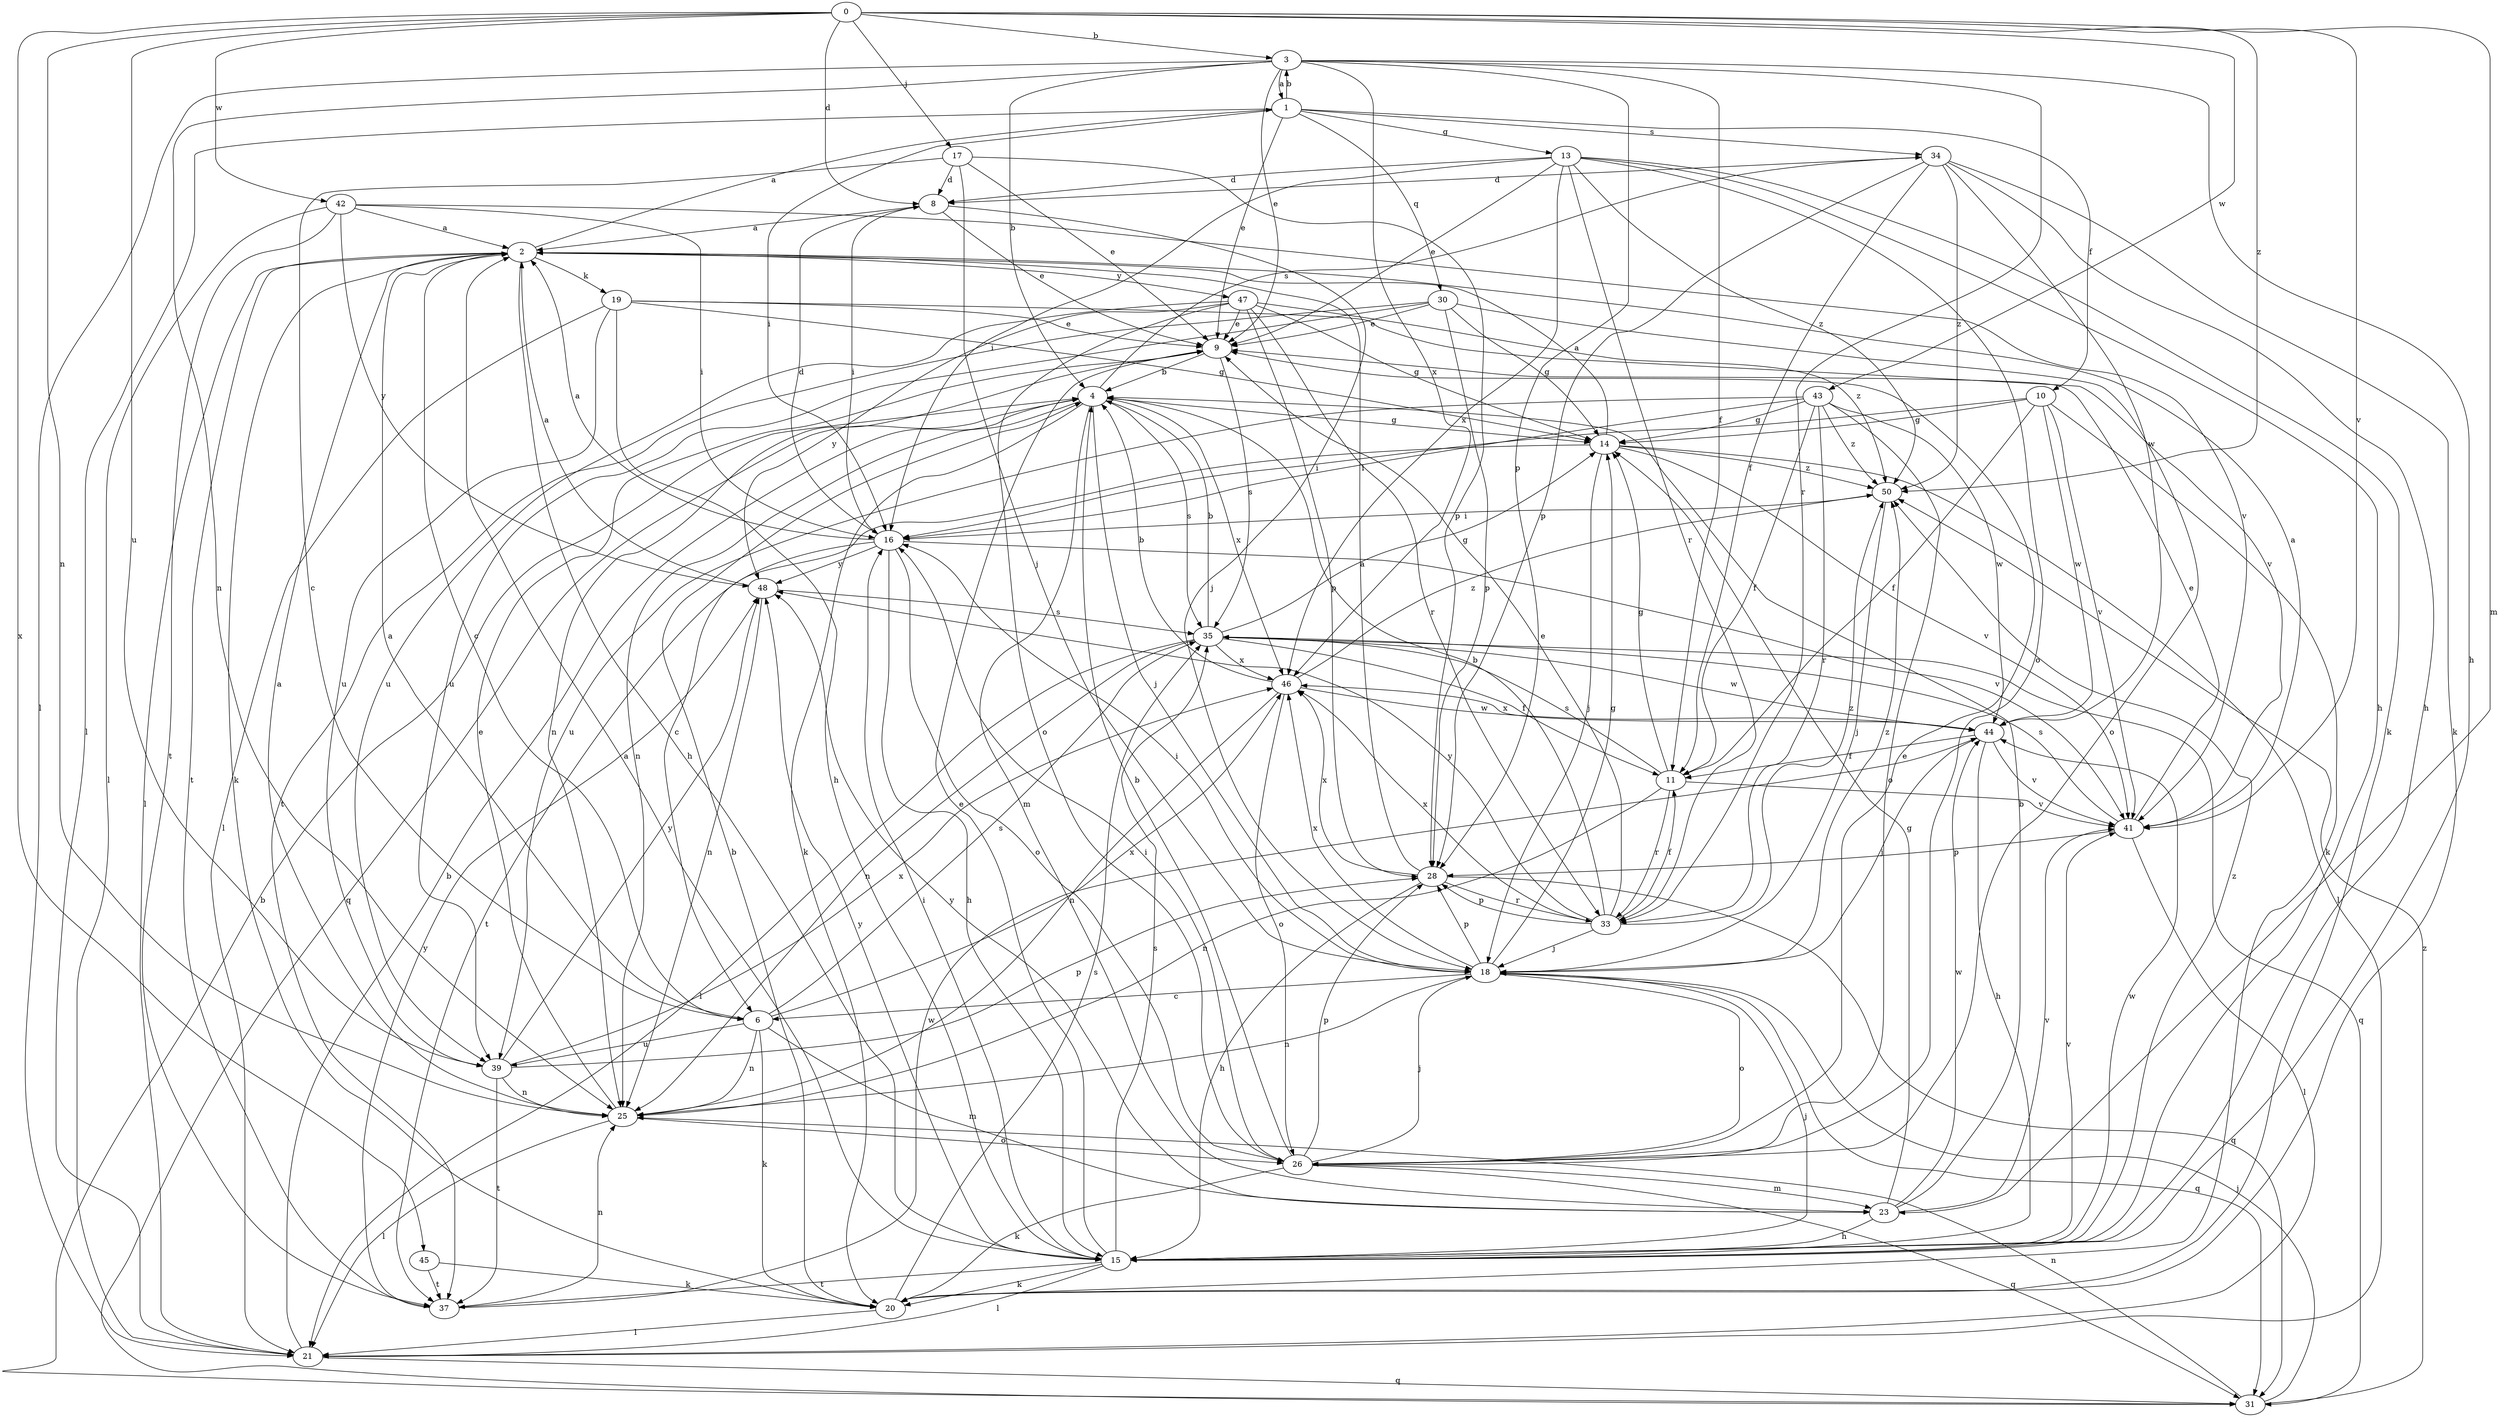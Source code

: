 strict digraph  {
0;
1;
2;
3;
4;
6;
8;
9;
10;
11;
13;
14;
15;
16;
17;
18;
19;
20;
21;
23;
25;
26;
28;
30;
31;
33;
34;
35;
37;
39;
41;
42;
43;
44;
45;
46;
47;
48;
50;
0 -> 3  [label=b];
0 -> 8  [label=d];
0 -> 17  [label=j];
0 -> 23  [label=m];
0 -> 25  [label=n];
0 -> 39  [label=u];
0 -> 41  [label=v];
0 -> 42  [label=w];
0 -> 43  [label=w];
0 -> 45  [label=x];
0 -> 50  [label=z];
1 -> 3  [label=b];
1 -> 9  [label=e];
1 -> 10  [label=f];
1 -> 13  [label=g];
1 -> 16  [label=i];
1 -> 21  [label=l];
1 -> 30  [label=q];
1 -> 34  [label=s];
2 -> 1  [label=a];
2 -> 6  [label=c];
2 -> 15  [label=h];
2 -> 19  [label=k];
2 -> 20  [label=k];
2 -> 21  [label=l];
2 -> 37  [label=t];
2 -> 47  [label=y];
3 -> 1  [label=a];
3 -> 4  [label=b];
3 -> 9  [label=e];
3 -> 11  [label=f];
3 -> 15  [label=h];
3 -> 21  [label=l];
3 -> 25  [label=n];
3 -> 28  [label=p];
3 -> 33  [label=r];
3 -> 46  [label=x];
4 -> 14  [label=g];
4 -> 18  [label=j];
4 -> 20  [label=k];
4 -> 23  [label=m];
4 -> 25  [label=n];
4 -> 31  [label=q];
4 -> 34  [label=s];
4 -> 35  [label=s];
4 -> 46  [label=x];
6 -> 2  [label=a];
6 -> 20  [label=k];
6 -> 23  [label=m];
6 -> 25  [label=n];
6 -> 35  [label=s];
6 -> 39  [label=u];
6 -> 46  [label=x];
8 -> 2  [label=a];
8 -> 9  [label=e];
8 -> 16  [label=i];
8 -> 18  [label=j];
9 -> 4  [label=b];
9 -> 25  [label=n];
9 -> 35  [label=s];
10 -> 11  [label=f];
10 -> 14  [label=g];
10 -> 16  [label=i];
10 -> 20  [label=k];
10 -> 41  [label=v];
10 -> 44  [label=w];
11 -> 14  [label=g];
11 -> 25  [label=n];
11 -> 33  [label=r];
11 -> 35  [label=s];
11 -> 41  [label=v];
13 -> 8  [label=d];
13 -> 9  [label=e];
13 -> 15  [label=h];
13 -> 16  [label=i];
13 -> 20  [label=k];
13 -> 26  [label=o];
13 -> 33  [label=r];
13 -> 46  [label=x];
13 -> 50  [label=z];
14 -> 2  [label=a];
14 -> 6  [label=c];
14 -> 18  [label=j];
14 -> 21  [label=l];
14 -> 41  [label=v];
14 -> 50  [label=z];
15 -> 2  [label=a];
15 -> 9  [label=e];
15 -> 16  [label=i];
15 -> 18  [label=j];
15 -> 20  [label=k];
15 -> 21  [label=l];
15 -> 35  [label=s];
15 -> 37  [label=t];
15 -> 41  [label=v];
15 -> 44  [label=w];
15 -> 48  [label=y];
15 -> 50  [label=z];
16 -> 2  [label=a];
16 -> 8  [label=d];
16 -> 15  [label=h];
16 -> 26  [label=o];
16 -> 37  [label=t];
16 -> 41  [label=v];
16 -> 48  [label=y];
17 -> 6  [label=c];
17 -> 8  [label=d];
17 -> 9  [label=e];
17 -> 18  [label=j];
17 -> 28  [label=p];
18 -> 6  [label=c];
18 -> 14  [label=g];
18 -> 16  [label=i];
18 -> 25  [label=n];
18 -> 26  [label=o];
18 -> 28  [label=p];
18 -> 31  [label=q];
18 -> 46  [label=x];
18 -> 50  [label=z];
19 -> 9  [label=e];
19 -> 14  [label=g];
19 -> 15  [label=h];
19 -> 21  [label=l];
19 -> 39  [label=u];
19 -> 41  [label=v];
20 -> 4  [label=b];
20 -> 21  [label=l];
20 -> 35  [label=s];
21 -> 4  [label=b];
21 -> 31  [label=q];
23 -> 4  [label=b];
23 -> 14  [label=g];
23 -> 15  [label=h];
23 -> 41  [label=v];
23 -> 44  [label=w];
23 -> 48  [label=y];
25 -> 2  [label=a];
25 -> 9  [label=e];
25 -> 21  [label=l];
25 -> 26  [label=o];
26 -> 4  [label=b];
26 -> 9  [label=e];
26 -> 16  [label=i];
26 -> 18  [label=j];
26 -> 20  [label=k];
26 -> 23  [label=m];
26 -> 28  [label=p];
26 -> 31  [label=q];
28 -> 2  [label=a];
28 -> 15  [label=h];
28 -> 31  [label=q];
28 -> 33  [label=r];
28 -> 46  [label=x];
30 -> 9  [label=e];
30 -> 14  [label=g];
30 -> 26  [label=o];
30 -> 28  [label=p];
30 -> 37  [label=t];
30 -> 39  [label=u];
31 -> 4  [label=b];
31 -> 18  [label=j];
31 -> 25  [label=n];
31 -> 50  [label=z];
33 -> 4  [label=b];
33 -> 9  [label=e];
33 -> 11  [label=f];
33 -> 18  [label=j];
33 -> 28  [label=p];
33 -> 46  [label=x];
33 -> 48  [label=y];
33 -> 50  [label=z];
34 -> 8  [label=d];
34 -> 11  [label=f];
34 -> 15  [label=h];
34 -> 20  [label=k];
34 -> 28  [label=p];
34 -> 44  [label=w];
34 -> 50  [label=z];
35 -> 4  [label=b];
35 -> 11  [label=f];
35 -> 14  [label=g];
35 -> 21  [label=l];
35 -> 25  [label=n];
35 -> 31  [label=q];
35 -> 44  [label=w];
35 -> 46  [label=x];
37 -> 25  [label=n];
37 -> 44  [label=w];
37 -> 48  [label=y];
39 -> 25  [label=n];
39 -> 28  [label=p];
39 -> 37  [label=t];
39 -> 46  [label=x];
39 -> 48  [label=y];
41 -> 2  [label=a];
41 -> 9  [label=e];
41 -> 21  [label=l];
41 -> 28  [label=p];
41 -> 35  [label=s];
42 -> 2  [label=a];
42 -> 16  [label=i];
42 -> 21  [label=l];
42 -> 37  [label=t];
42 -> 41  [label=v];
42 -> 48  [label=y];
43 -> 11  [label=f];
43 -> 14  [label=g];
43 -> 16  [label=i];
43 -> 26  [label=o];
43 -> 33  [label=r];
43 -> 39  [label=u];
43 -> 44  [label=w];
43 -> 50  [label=z];
44 -> 11  [label=f];
44 -> 15  [label=h];
44 -> 18  [label=j];
44 -> 41  [label=v];
44 -> 46  [label=x];
45 -> 20  [label=k];
45 -> 37  [label=t];
46 -> 4  [label=b];
46 -> 25  [label=n];
46 -> 26  [label=o];
46 -> 44  [label=w];
46 -> 50  [label=z];
47 -> 9  [label=e];
47 -> 14  [label=g];
47 -> 26  [label=o];
47 -> 28  [label=p];
47 -> 33  [label=r];
47 -> 39  [label=u];
47 -> 48  [label=y];
47 -> 50  [label=z];
48 -> 2  [label=a];
48 -> 25  [label=n];
48 -> 35  [label=s];
50 -> 16  [label=i];
50 -> 18  [label=j];
}
